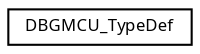 digraph "Graphical Class Hierarchy"
{
  edge [fontname="Sans",fontsize="8",labelfontname="Sans",labelfontsize="8"];
  node [fontname="Sans",fontsize="8",shape=record];
  rankdir="LR";
  Node1 [label="DBGMCU_TypeDef",height=0.2,width=0.4,color="black", fillcolor="white", style="filled",URL="$struct_d_b_g_m_c_u___type_def.html",tooltip="Debug MCU. "];
}
